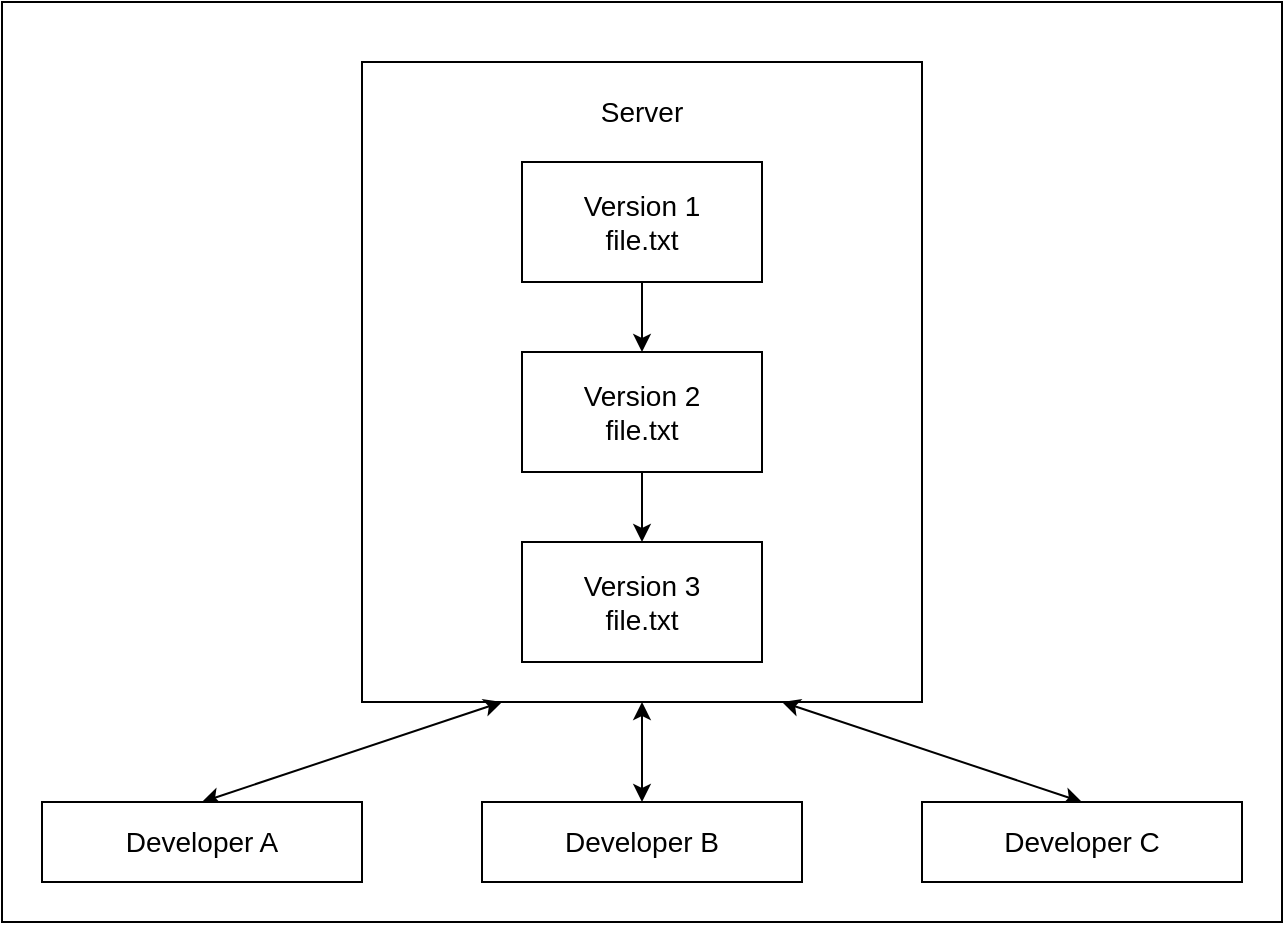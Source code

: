 <mxfile version="26.0.16">
  <diagram name="Page-1" id="VF5FQc1CEpieOvK9h_PM">
    <mxGraphModel dx="1420" dy="2862" grid="1" gridSize="10" guides="1" tooltips="1" connect="1" arrows="1" fold="1" page="1" pageScale="1" pageWidth="1200" pageHeight="1920" math="0" shadow="0">
      <root>
        <mxCell id="0" />
        <mxCell id="1" parent="0" />
        <mxCell id="pWZRUOXVZ7XnKsJa09Sy-22" value="" style="rounded=0;whiteSpace=wrap;html=1;" parent="1" vertex="1">
          <mxGeometry x="40" y="-400" width="640" height="460" as="geometry" />
        </mxCell>
        <mxCell id="pWZRUOXVZ7XnKsJa09Sy-1" value="" style="rounded=0;whiteSpace=wrap;html=1;" parent="1" vertex="1">
          <mxGeometry x="220" y="-370" width="280" height="320" as="geometry" />
        </mxCell>
        <mxCell id="pWZRUOXVZ7XnKsJa09Sy-2" value="Server" style="rounded=0;whiteSpace=wrap;html=1;strokeColor=none;fontSize=14;" parent="1" vertex="1">
          <mxGeometry x="280" y="-360" width="160" height="30" as="geometry" />
        </mxCell>
        <mxCell id="pWZRUOXVZ7XnKsJa09Sy-6" value="" style="edgeStyle=orthogonalEdgeStyle;rounded=0;orthogonalLoop=1;jettySize=auto;html=1;" parent="1" source="pWZRUOXVZ7XnKsJa09Sy-3" target="pWZRUOXVZ7XnKsJa09Sy-5" edge="1">
          <mxGeometry relative="1" as="geometry" />
        </mxCell>
        <mxCell id="pWZRUOXVZ7XnKsJa09Sy-3" value="Version 1&lt;div&gt;file.txt&lt;/div&gt;" style="rounded=0;whiteSpace=wrap;html=1;fontSize=14;" parent="1" vertex="1">
          <mxGeometry x="300" y="-320" width="120" height="60" as="geometry" />
        </mxCell>
        <mxCell id="pWZRUOXVZ7XnKsJa09Sy-4" value="Version 3&lt;div&gt;file.txt&lt;/div&gt;" style="rounded=0;whiteSpace=wrap;html=1;fontSize=14;" parent="1" vertex="1">
          <mxGeometry x="300" y="-130" width="120" height="60" as="geometry" />
        </mxCell>
        <mxCell id="pWZRUOXVZ7XnKsJa09Sy-7" value="" style="edgeStyle=orthogonalEdgeStyle;rounded=0;orthogonalLoop=1;jettySize=auto;html=1;" parent="1" source="pWZRUOXVZ7XnKsJa09Sy-5" target="pWZRUOXVZ7XnKsJa09Sy-4" edge="1">
          <mxGeometry relative="1" as="geometry" />
        </mxCell>
        <mxCell id="pWZRUOXVZ7XnKsJa09Sy-5" value="Version 2&lt;div&gt;file.txt&lt;/div&gt;" style="rounded=0;whiteSpace=wrap;html=1;fontSize=14;" parent="1" vertex="1">
          <mxGeometry x="300" y="-225" width="120" height="60" as="geometry" />
        </mxCell>
        <mxCell id="pWZRUOXVZ7XnKsJa09Sy-16" style="rounded=0;orthogonalLoop=1;jettySize=auto;html=1;entryX=0.25;entryY=1;entryDx=0;entryDy=0;exitX=0.5;exitY=0;exitDx=0;exitDy=0;startArrow=classic;startFill=1;" parent="1" source="pWZRUOXVZ7XnKsJa09Sy-8" target="pWZRUOXVZ7XnKsJa09Sy-1" edge="1">
          <mxGeometry relative="1" as="geometry" />
        </mxCell>
        <mxCell id="pWZRUOXVZ7XnKsJa09Sy-8" value="Developer A" style="rounded=0;whiteSpace=wrap;html=1;fontSize=14;" parent="1" vertex="1">
          <mxGeometry x="60" width="160" height="40" as="geometry" />
        </mxCell>
        <mxCell id="pWZRUOXVZ7XnKsJa09Sy-14" style="edgeStyle=orthogonalEdgeStyle;rounded=0;orthogonalLoop=1;jettySize=auto;html=1;entryX=0.5;entryY=1;entryDx=0;entryDy=0;startArrow=classic;startFill=1;" parent="1" source="pWZRUOXVZ7XnKsJa09Sy-9" target="pWZRUOXVZ7XnKsJa09Sy-1" edge="1">
          <mxGeometry relative="1" as="geometry" />
        </mxCell>
        <mxCell id="pWZRUOXVZ7XnKsJa09Sy-9" value="Developer B" style="rounded=0;whiteSpace=wrap;html=1;fontSize=14;" parent="1" vertex="1">
          <mxGeometry x="280" width="160" height="40" as="geometry" />
        </mxCell>
        <mxCell id="pWZRUOXVZ7XnKsJa09Sy-15" style="rounded=0;orthogonalLoop=1;jettySize=auto;html=1;entryX=0.75;entryY=1;entryDx=0;entryDy=0;exitX=0.5;exitY=0;exitDx=0;exitDy=0;strokeColor=default;endArrow=classic;endFill=1;startArrow=classic;startFill=1;" parent="1" source="pWZRUOXVZ7XnKsJa09Sy-10" target="pWZRUOXVZ7XnKsJa09Sy-1" edge="1">
          <mxGeometry relative="1" as="geometry" />
        </mxCell>
        <mxCell id="pWZRUOXVZ7XnKsJa09Sy-10" value="Developer C" style="rounded=0;whiteSpace=wrap;html=1;fontSize=14;" parent="1" vertex="1">
          <mxGeometry x="500" width="160" height="40" as="geometry" />
        </mxCell>
      </root>
    </mxGraphModel>
  </diagram>
</mxfile>
